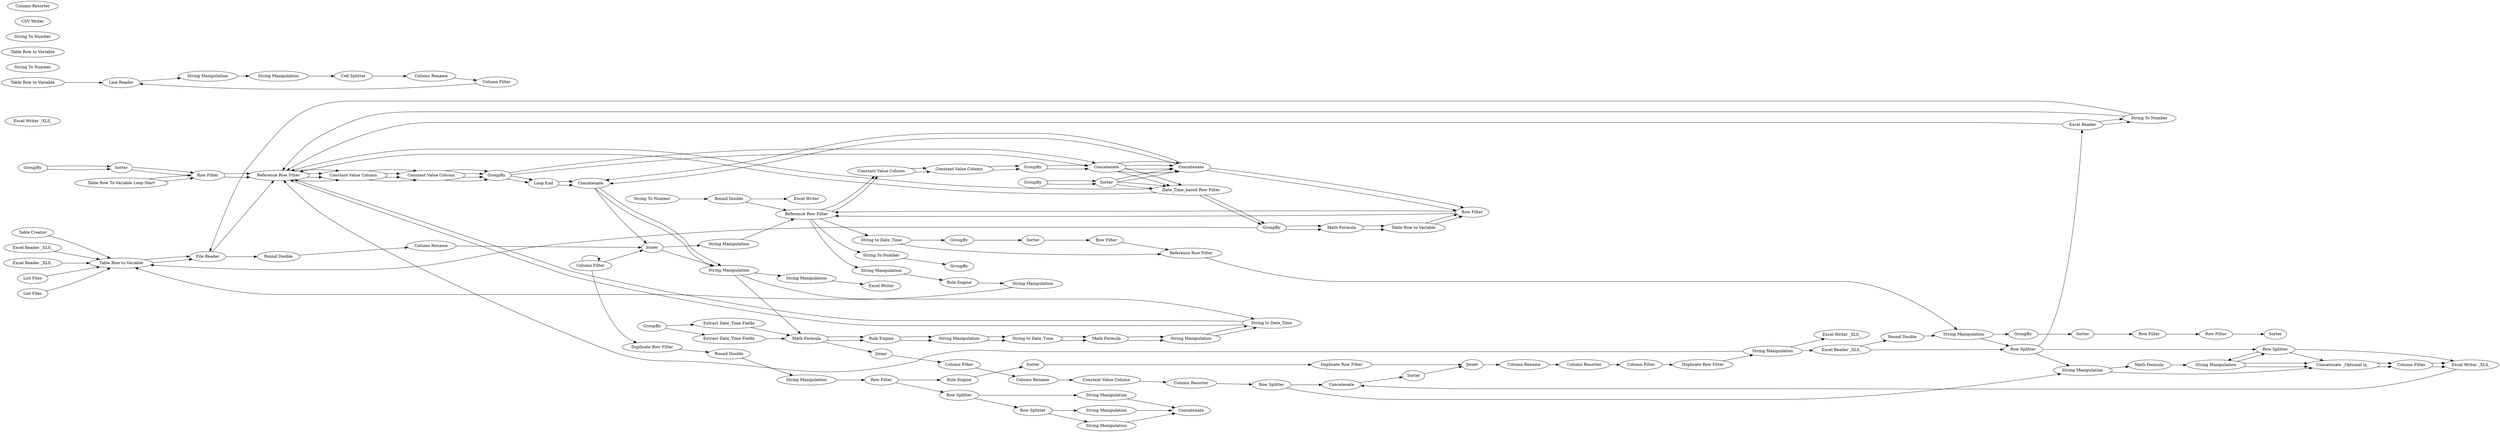 digraph {
	1 [label="List Files"]
	2 [label="Excel Reader"]
	3 [label=Joiner]
	5 [label="Excel Writer"]
	6 [label="List Files"]
	7 [label="Column Filter"]
	12 [label="Table Creator"]
	37 [label="Excel Reader _XLS_"]
	52 [label="Excel Reader _XLS_"]
	57 [label="Excel Writer _XLS_"]
	63 [label="Excel Writer _XLS_"]
	2 [label="Table Row to Variable"]
	3 [label="File Reader"]
	4 [label="Table Row to Variable"]
	7 [label=Joiner]
	8 [label="String Manipulation"]
	9 [label="String Manipulation"]
	41 [label=Joiner]
	48 [label="Missing Value"]
	50 [label="Column Resorter"]
	53 [label=Joiner]
	54 [label="Column Filter"]
	55 [label="Column Rename"]
	56 [label="Column Resorter"]
	58 [label="Constant Value Column"]
	60 [label=GroupBy]
	62 [label=Sorter]
	64 [label="Row Filter"]
	67 [label="Math Formula"]
	69 [label="Row Splitter"]
	71 [label=Concatenate]
	72 [label=Sorter]
	74 [label="String To Number"]
	76 [label="String To Number"]
	77 [label="String To Number"]
	79 [label="String to Date_Time"]
	80 [label="String To Number"]
	81 [label="Number To String"]
	82 [label="Row Splitter"]
	83 [label="Number To String"]
	84 [label="String Manipulation"]
	85 [label=Concatenate]
	11 [label=GroupBy]
	14 [label=Sorter]
	15 [label="Table Row To Variable Loop Start"]
	16 [label="Row Filter"]
	17 [label="Reference Row Filter"]
	18 [label="Constant Value Column"]
	19 [label=GroupBy]
	20 [label="Constant Value Column"]
	23 [label="Loop End"]
	24 [label=Concatenate]
	17 [label="Reference Row Filter"]
	18 [label="Constant Value Column"]
	19 [label=GroupBy]
	20 [label="Constant Value Column"]
	25 [label=GroupBy]
	26 [label=Sorter]
	27 [label=GroupBy]
	29 [label="String Manipulation"]
	31 [label="Math Formula"]
	32 [label="String Manipulation"]
	34 [label="Date_Time_based Row Filter"]
	35 [label="Table Row to Variable"]
	36 [label="Date_Time_based Row Filter"]
	37 [label=GroupBy]
	38 [label="Table Row to Variable"]
	39 [label="Row Filter"]
	40 [label="Math Formula"]
	41 [label="Reference Row Filter"]
	42 [label=GroupBy]
	43 [label="Constant Value Column"]
	44 [label="Constant Value Column"]
	45 [label=Concatenate]
	46 [label="Extract Date_Time Fields"]
	47 [label="String to Date_Time"]
	48 [label="String to Date_Time"]
	49 [label="Rule Engine"]
	50 [label="Math Formula"]
	36 [label=Concatenate]
	11 [label=GroupBy]
	14 [label=Sorter]
	15 [label="Table Row To Variable Loop Start"]
	16 [label="Row Filter"]
	17 [label="Reference Row Filter"]
	18 [label="Constant Value Column"]
	19 [label=GroupBy]
	20 [label="Constant Value Column"]
	23 [label="Loop End"]
	24 [label=Concatenate]
	17 [label="Reference Row Filter"]
	18 [label="Constant Value Column"]
	19 [label=GroupBy]
	20 [label="Constant Value Column"]
	25 [label=GroupBy]
	26 [label=Sorter]
	27 [label=GroupBy]
	29 [label="String Manipulation"]
	31 [label="Math Formula"]
	32 [label="String Manipulation"]
	34 [label="Date_Time_based Row Filter"]
	35 [label="Table Row to Variable"]
	36 [label="Date_Time_based Row Filter"]
	37 [label=GroupBy]
	38 [label="Table Row to Variable"]
	39 [label="Row Filter"]
	40 [label="Math Formula"]
	41 [label="Reference Row Filter"]
	42 [label=GroupBy]
	43 [label="Constant Value Column"]
	44 [label="Constant Value Column"]
	45 [label=Concatenate]
	47 [label="String to Date_Time"]
	48 [label="String to Date_Time"]
	49 [label="Rule Engine"]
	50 [label="Math Formula"]
	51 [label="Extract Date_Time Fields"]
	36 [label=Concatenate]
	90 [label="Nominal Value Row Splitter"]
	91 [label="Row Filter"]
	92 [label=Concatenate]
	94 [label=Sorter]
	95 [label=GroupBy]
	96 [label="String to Date_Time"]
	97 [label=Sorter]
	98 [label="Row Filter"]
	99 [label="Reference Row Filter"]
	106 [label="String Manipulation"]
	110 [label="Rule Engine"]
	111 [label="Row Filter"]
	113 [label="Line Reader"]
	114 [label="String Manipulation"]
	115 [label="String Manipulation"]
	116 [label="Cell Splitter"]
	117 [label="Column Rename"]
	118 [label="Column Filter"]
	119 [label="String To Number"]
	120 [label="Round Double"]
	120 [label="Column Filter"]
	121 [label="Duplicate Row Filter"]
	122 [label="Round Double"]
	123 [label="String Manipulation"]
	124 [label="Row Filter"]
	125 [label="Row Splitter"]
	126 [label="String Manipulation"]
	127 [label="String Manipulation"]
	129 [label="Row Splitter"]
	130 [label="String Manipulation"]
	131 [label=Concatenate]
	132 [label=Joiner]
	133 [label="Duplicate Row Filter"]
	135 [label=Sorter]
	136 [label="Rule Engine"]
	137 [label="Column Rename"]
	138 [label=GroupBy]
	139 [label="String To Number"]
	140 [label="Round Double"]
	141 [label="Round Double"]
	142 [label="Column Resorter"]
	143 [label="Column Filter"]
	145 [label="Duplicate Row Filter"]
	146 [label="String Manipulation"]
	147 [label="Column Rename"]
	148 [label="Excel Writer"]
	149 [label="String To Number"]
	76 [label="Excel Reader _XLS_"]
	85 [label="Excel Writer _XLS_"]
	77 [label="String Manipulation"]
	78 [label="Round Double"]
	79 [label="Row Splitter"]
	80 [label="String Manipulation"]
	81 [label="Row Splitter"]
	82 [label="String Manipulation"]
	83 [label="Concatenate _Optional in_"]
	84 [label="Column Filter"]
	87 [label="Excel Reader _XLS_"]
	88 [label="CSV Writer"]
	89 [label="Column Resorter"]
	90 [label="Excel Reader"]
	91 [label="String To Number"]
	92 [label="String Manipulation"]
	93 [label="String Manipulation"]
	17 -> 18
	18 -> 20
	19 -> 45
	20 -> 19
	25 -> 26
	26 -> 34
	26 -> 36
	27 -> 46
	29 -> 47
	31 -> 32
	32 -> 48
	34 -> 37
	34 -> 17
	45 -> 34
	45 -> 36
	36 -> 39
	37 -> 40
	38 -> 39
	39 -> 41
	40 -> 38
	41 -> 43
	42 -> 45
	43 -> 44
	44 -> 42
	46 -> 50
	47 -> 31
	48 -> 17
	49 -> 29
	50 -> 49
	11 -> 14
	14 -> 16
	15 -> 16
	16 -> 17
	17 -> 18
	18 -> 20
	19 -> 23
	20 -> 19
	23 -> 24
	45 -> 36
	36 -> 24
	17 -> 18
	18 -> 20
	19 -> 45
	20 -> 19
	25 -> 26
	26 -> 34
	26 -> 36
	27 -> 51
	29 -> 47
	31 -> 32
	32 -> 48
	34 -> 37
	34 -> 17
	45 -> 34
	45 -> 36
	36 -> 39
	37 -> 40
	38 -> 39
	39 -> 41
	40 -> 38
	41 -> 43
	42 -> 45
	43 -> 44
	44 -> 42
	47 -> 31
	48 -> 17
	49 -> 29
	50 -> 49
	51 -> 50
	11 -> 14
	14 -> 16
	15 -> 16
	16 -> 17
	17 -> 18
	18 -> 20
	19 -> 23
	20 -> 19
	23 -> 24
	45 -> 36
	36 -> 24
	113 -> 114
	114 -> 115
	115 -> 116
	116 -> 117
	117 -> 118
	118 -> 113
	120 -> 120
	2 -> 3
	3 -> 140
	4 -> 113
	7 -> 106
	8 -> 110
	9 -> 2
	41 -> 8
	41 -> 139
	41 -> 96
	50 -> 53
	53 -> 54
	54 -> 55
	55 -> 58
	56 -> 69
	58 -> 56
	60 -> 62
	62 -> 64
	64 -> 111
	67 -> 82
	69 -> 71
	69 -> 80
	71 -> 72
	72 -> 132
	146 -> 76
	76 -> 79
	77 -> 60
	79 -> 90
	80 -> 67
	81 -> 85
	82 -> 83
	82 -> 81
	83 -> 84
	84 -> 85
	85 -> 71
	24 -> 92
	24 -> 92
	90 -> 91
	90 -> 17
	91 -> 17
	92 -> 48
	92 -> 50
	95 -> 97
	96 -> 99
	96 -> 95
	97 -> 98
	98 -> 99
	99 -> 77
	106 -> 41
	110 -> 9
	111 -> 94
	120 -> 7
	120 -> 121
	121 -> 122
	122 -> 123
	123 -> 124
	124 -> 125
	124 -> 136
	125 -> 127
	125 -> 129
	126 -> 131
	127 -> 131
	129 -> 130
	129 -> 126
	130 -> 131
	132 -> 147
	133 -> 132
	135 -> 133
	136 -> 135
	137 -> 7
	139 -> 138
	140 -> 137
	141 -> 148
	141 -> 41
	142 -> 143
	143 -> 145
	145 -> 146
	147 -> 142
	149 -> 141
	77 -> 79
	78 -> 77
	79 -> 81
	79 -> 80
	80 -> 83
	81 -> 83
	81 -> 82
	82 -> 83
	83 -> 84
	1 -> 2
	2 -> 3
	3 -> 17
	6 -> 2
	7 -> 92
	12 -> 2
	37 -> 2
	52 -> 2
	146 -> 17
	146 -> 63
	76 -> 78
	84 -> 85
	87 -> 2
	24 -> 7
	90 -> 91
	91 -> 3
	92 -> 93
	93 -> 5
	rankdir=LR
}
